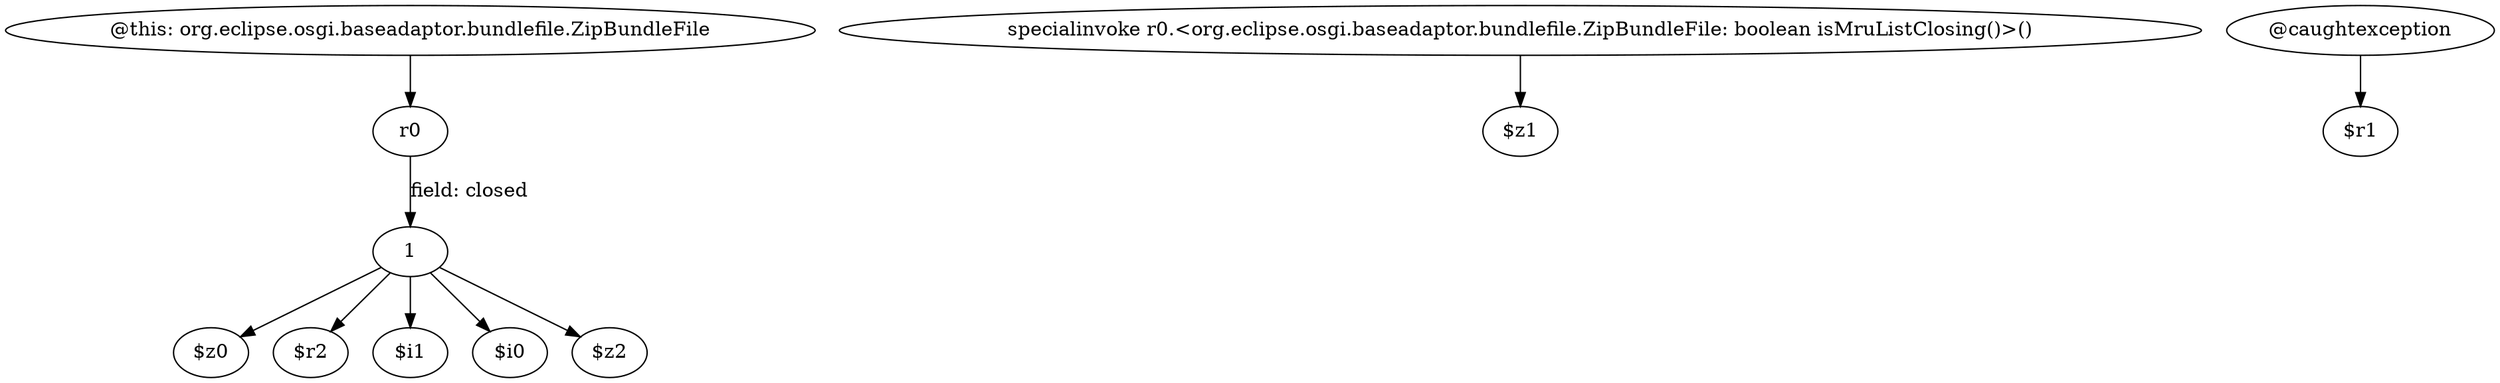 digraph g {
0[label="r0"]
1[label="1"]
0->1[label="field: closed"]
2[label="specialinvoke r0.<org.eclipse.osgi.baseadaptor.bundlefile.ZipBundleFile: boolean isMruListClosing()>()"]
3[label="$z1"]
2->3[label=""]
4[label="$z0"]
1->4[label=""]
5[label="$r2"]
1->5[label=""]
6[label="@caughtexception"]
7[label="$r1"]
6->7[label=""]
8[label="$i1"]
1->8[label=""]
9[label="$i0"]
1->9[label=""]
10[label="@this: org.eclipse.osgi.baseadaptor.bundlefile.ZipBundleFile"]
10->0[label=""]
11[label="$z2"]
1->11[label=""]
}